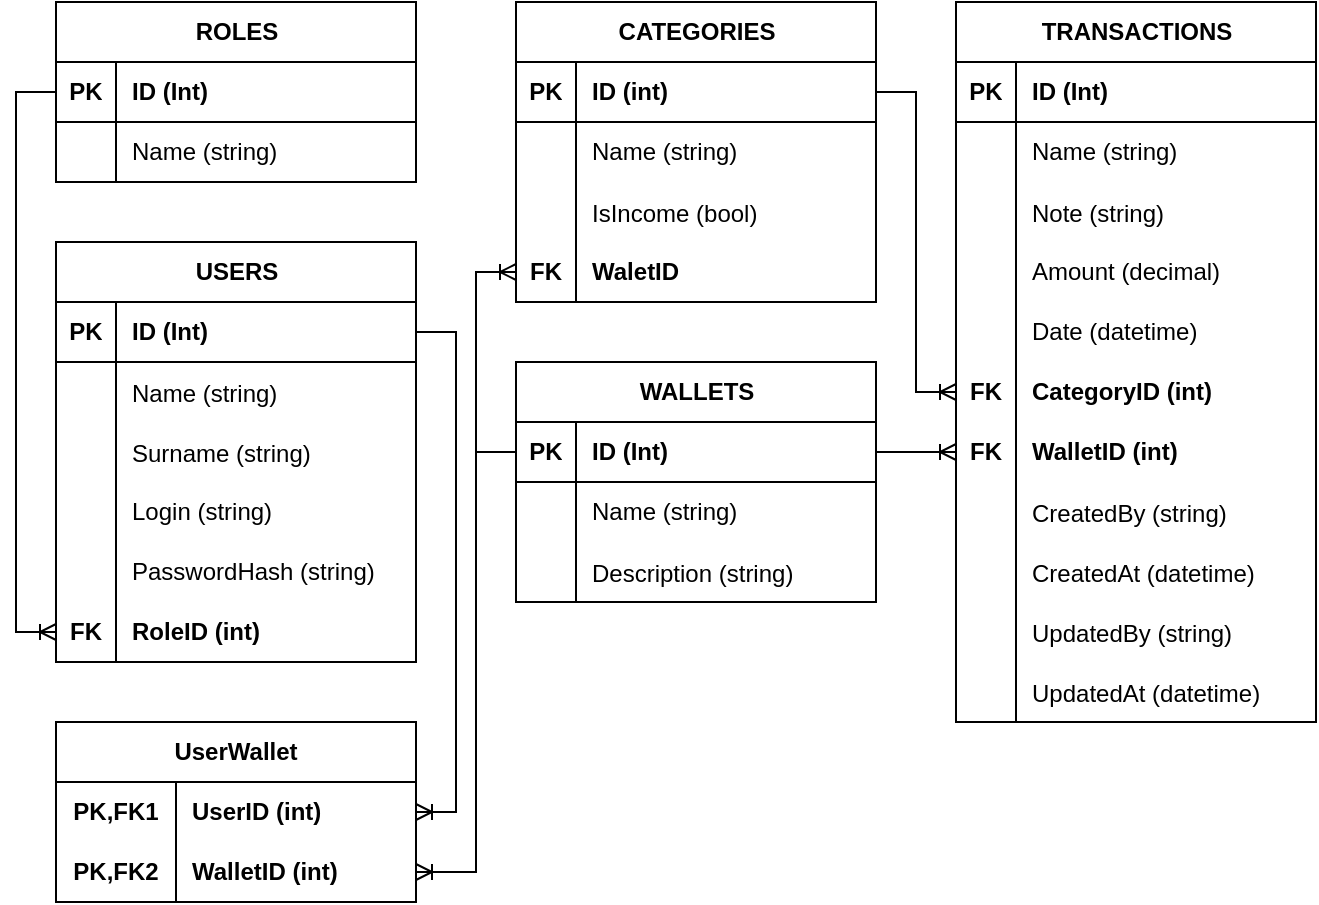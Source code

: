 <mxfile version="21.6.5">
  <diagram name="Страница 1" id="wJoDFknm9stgG7g6PQNY">
    <mxGraphModel dx="922" dy="477" grid="1" gridSize="10" guides="1" tooltips="1" connect="1" arrows="1" fold="1" page="1" pageScale="1" pageWidth="827" pageHeight="1169" math="0" shadow="0">
      <root>
        <mxCell id="0" />
        <mxCell id="1" parent="0" />
        <mxCell id="I0mF14V5c2d22orhQE9h-18" value="ROLES" style="shape=table;startSize=30;container=1;collapsible=1;childLayout=tableLayout;fixedRows=1;rowLines=0;fontStyle=1;align=center;resizeLast=1;html=1;" vertex="1" parent="1">
          <mxGeometry x="120" y="150" width="180" height="90" as="geometry" />
        </mxCell>
        <mxCell id="I0mF14V5c2d22orhQE9h-19" value="" style="shape=tableRow;horizontal=0;startSize=0;swimlaneHead=0;swimlaneBody=0;fillColor=none;collapsible=0;dropTarget=0;points=[[0,0.5],[1,0.5]];portConstraint=eastwest;top=0;left=0;right=0;bottom=1;" vertex="1" parent="I0mF14V5c2d22orhQE9h-18">
          <mxGeometry y="30" width="180" height="30" as="geometry" />
        </mxCell>
        <mxCell id="I0mF14V5c2d22orhQE9h-20" value="PK" style="shape=partialRectangle;connectable=0;fillColor=none;top=0;left=0;bottom=0;right=0;fontStyle=1;overflow=hidden;whiteSpace=wrap;html=1;" vertex="1" parent="I0mF14V5c2d22orhQE9h-19">
          <mxGeometry width="30" height="30" as="geometry">
            <mxRectangle width="30" height="30" as="alternateBounds" />
          </mxGeometry>
        </mxCell>
        <mxCell id="I0mF14V5c2d22orhQE9h-21" value="ID (Int)" style="shape=partialRectangle;connectable=0;fillColor=none;top=0;left=0;bottom=0;right=0;align=left;spacingLeft=6;fontStyle=1;overflow=hidden;whiteSpace=wrap;html=1;noLabel=0;recursiveResize=1;expand=1;allowArrows=1;movable=1;resizable=1;pointerEvents=1;enumerate=0;strokeColor=default;strokeWidth=1;" vertex="1" parent="I0mF14V5c2d22orhQE9h-19">
          <mxGeometry x="30" width="150" height="30" as="geometry">
            <mxRectangle width="150" height="30" as="alternateBounds" />
          </mxGeometry>
        </mxCell>
        <mxCell id="I0mF14V5c2d22orhQE9h-22" value="" style="shape=tableRow;horizontal=0;startSize=0;swimlaneHead=0;swimlaneBody=0;fillColor=none;collapsible=0;dropTarget=0;points=[[0,0.5],[1,0.5]];portConstraint=eastwest;top=0;left=0;right=0;bottom=0;" vertex="1" parent="I0mF14V5c2d22orhQE9h-18">
          <mxGeometry y="60" width="180" height="30" as="geometry" />
        </mxCell>
        <mxCell id="I0mF14V5c2d22orhQE9h-23" value="" style="shape=partialRectangle;connectable=0;fillColor=none;top=0;left=0;bottom=0;right=0;editable=1;overflow=hidden;whiteSpace=wrap;html=1;" vertex="1" parent="I0mF14V5c2d22orhQE9h-22">
          <mxGeometry width="30" height="30" as="geometry">
            <mxRectangle width="30" height="30" as="alternateBounds" />
          </mxGeometry>
        </mxCell>
        <mxCell id="I0mF14V5c2d22orhQE9h-24" value="Name (string)" style="shape=partialRectangle;connectable=0;fillColor=none;top=0;left=0;bottom=0;right=0;align=left;spacingLeft=6;overflow=hidden;whiteSpace=wrap;html=1;noLabel=0;colspan=1;portConstraintRotation=0;" vertex="1" parent="I0mF14V5c2d22orhQE9h-22">
          <mxGeometry x="30" width="150" height="30" as="geometry">
            <mxRectangle width="150" height="30" as="alternateBounds" />
          </mxGeometry>
        </mxCell>
        <mxCell id="I0mF14V5c2d22orhQE9h-36" value="USERS" style="shape=table;startSize=30;container=1;collapsible=1;childLayout=tableLayout;fixedRows=1;rowLines=0;fontStyle=1;align=center;resizeLast=1;html=1;" vertex="1" parent="1">
          <mxGeometry x="120" y="270" width="180" height="210" as="geometry" />
        </mxCell>
        <mxCell id="I0mF14V5c2d22orhQE9h-37" value="" style="shape=tableRow;horizontal=0;startSize=0;swimlaneHead=0;swimlaneBody=0;fillColor=none;collapsible=0;dropTarget=0;points=[[0,0.5],[1,0.5]];portConstraint=eastwest;top=0;left=0;right=0;bottom=1;" vertex="1" parent="I0mF14V5c2d22orhQE9h-36">
          <mxGeometry y="30" width="180" height="30" as="geometry" />
        </mxCell>
        <mxCell id="I0mF14V5c2d22orhQE9h-38" value="PK" style="shape=partialRectangle;connectable=0;fillColor=none;top=0;left=0;bottom=0;right=0;fontStyle=1;overflow=hidden;whiteSpace=wrap;html=1;" vertex="1" parent="I0mF14V5c2d22orhQE9h-37">
          <mxGeometry width="30" height="30" as="geometry">
            <mxRectangle width="30" height="30" as="alternateBounds" />
          </mxGeometry>
        </mxCell>
        <mxCell id="I0mF14V5c2d22orhQE9h-39" value="ID (Int)" style="shape=partialRectangle;connectable=0;fillColor=none;top=0;left=0;bottom=0;right=0;align=left;spacingLeft=6;fontStyle=1;overflow=hidden;whiteSpace=wrap;html=1;noLabel=0;recursiveResize=1;expand=1;allowArrows=1;movable=1;resizable=1;pointerEvents=1;enumerate=0;strokeColor=default;strokeWidth=1;" vertex="1" parent="I0mF14V5c2d22orhQE9h-37">
          <mxGeometry x="30" width="150" height="30" as="geometry">
            <mxRectangle width="150" height="30" as="alternateBounds" />
          </mxGeometry>
        </mxCell>
        <mxCell id="I0mF14V5c2d22orhQE9h-133" value="" style="shape=tableRow;horizontal=0;startSize=0;swimlaneHead=0;swimlaneBody=0;fillColor=none;collapsible=0;dropTarget=0;points=[[0,0.5],[1,0.5]];portConstraint=eastwest;top=0;left=0;right=0;bottom=0;" vertex="1" parent="I0mF14V5c2d22orhQE9h-36">
          <mxGeometry y="60" width="180" height="30" as="geometry" />
        </mxCell>
        <mxCell id="I0mF14V5c2d22orhQE9h-134" value="" style="shape=partialRectangle;connectable=0;fillColor=none;top=0;left=0;bottom=0;right=0;editable=1;overflow=hidden;" vertex="1" parent="I0mF14V5c2d22orhQE9h-133">
          <mxGeometry width="30" height="30" as="geometry">
            <mxRectangle width="30" height="30" as="alternateBounds" />
          </mxGeometry>
        </mxCell>
        <mxCell id="I0mF14V5c2d22orhQE9h-135" value="Name (string)" style="shape=partialRectangle;connectable=0;fillColor=none;top=0;left=0;bottom=0;right=0;align=left;spacingLeft=6;overflow=hidden;" vertex="1" parent="I0mF14V5c2d22orhQE9h-133">
          <mxGeometry x="30" width="150" height="30" as="geometry">
            <mxRectangle width="150" height="30" as="alternateBounds" />
          </mxGeometry>
        </mxCell>
        <mxCell id="I0mF14V5c2d22orhQE9h-136" value="" style="shape=tableRow;horizontal=0;startSize=0;swimlaneHead=0;swimlaneBody=0;fillColor=none;collapsible=0;dropTarget=0;points=[[0,0.5],[1,0.5]];portConstraint=eastwest;top=0;left=0;right=0;bottom=0;" vertex="1" parent="I0mF14V5c2d22orhQE9h-36">
          <mxGeometry y="90" width="180" height="30" as="geometry" />
        </mxCell>
        <mxCell id="I0mF14V5c2d22orhQE9h-137" value="" style="shape=partialRectangle;connectable=0;fillColor=none;top=0;left=0;bottom=0;right=0;editable=1;overflow=hidden;" vertex="1" parent="I0mF14V5c2d22orhQE9h-136">
          <mxGeometry width="30" height="30" as="geometry">
            <mxRectangle width="30" height="30" as="alternateBounds" />
          </mxGeometry>
        </mxCell>
        <mxCell id="I0mF14V5c2d22orhQE9h-138" value="Surname (string)" style="shape=partialRectangle;connectable=0;fillColor=none;top=0;left=0;bottom=0;right=0;align=left;spacingLeft=6;overflow=hidden;" vertex="1" parent="I0mF14V5c2d22orhQE9h-136">
          <mxGeometry x="30" width="150" height="30" as="geometry">
            <mxRectangle width="150" height="30" as="alternateBounds" />
          </mxGeometry>
        </mxCell>
        <mxCell id="I0mF14V5c2d22orhQE9h-40" value="" style="shape=tableRow;horizontal=0;startSize=0;swimlaneHead=0;swimlaneBody=0;fillColor=none;collapsible=0;dropTarget=0;points=[[0,0.5],[1,0.5]];portConstraint=eastwest;top=0;left=0;right=0;bottom=0;" vertex="1" parent="I0mF14V5c2d22orhQE9h-36">
          <mxGeometry y="120" width="180" height="30" as="geometry" />
        </mxCell>
        <mxCell id="I0mF14V5c2d22orhQE9h-41" value="" style="shape=partialRectangle;connectable=0;fillColor=none;top=0;left=0;bottom=0;right=0;editable=1;overflow=hidden;whiteSpace=wrap;html=1;" vertex="1" parent="I0mF14V5c2d22orhQE9h-40">
          <mxGeometry width="30" height="30" as="geometry">
            <mxRectangle width="30" height="30" as="alternateBounds" />
          </mxGeometry>
        </mxCell>
        <mxCell id="I0mF14V5c2d22orhQE9h-42" value="Login&amp;nbsp;(string)" style="shape=partialRectangle;connectable=0;fillColor=none;top=0;left=0;bottom=0;right=0;align=left;spacingLeft=6;overflow=hidden;whiteSpace=wrap;html=1;noLabel=0;colspan=1;portConstraintRotation=0;" vertex="1" parent="I0mF14V5c2d22orhQE9h-40">
          <mxGeometry x="30" width="150" height="30" as="geometry">
            <mxRectangle width="150" height="30" as="alternateBounds" />
          </mxGeometry>
        </mxCell>
        <mxCell id="I0mF14V5c2d22orhQE9h-43" value="" style="shape=tableRow;horizontal=0;startSize=0;swimlaneHead=0;swimlaneBody=0;fillColor=none;collapsible=0;dropTarget=0;points=[[0,0.5],[1,0.5]];portConstraint=eastwest;top=0;left=0;right=0;bottom=0;" vertex="1" parent="I0mF14V5c2d22orhQE9h-36">
          <mxGeometry y="150" width="180" height="30" as="geometry" />
        </mxCell>
        <mxCell id="I0mF14V5c2d22orhQE9h-44" value="" style="shape=partialRectangle;connectable=0;fillColor=none;top=0;left=0;bottom=0;right=0;editable=1;overflow=hidden;whiteSpace=wrap;html=1;" vertex="1" parent="I0mF14V5c2d22orhQE9h-43">
          <mxGeometry width="30" height="30" as="geometry">
            <mxRectangle width="30" height="30" as="alternateBounds" />
          </mxGeometry>
        </mxCell>
        <mxCell id="I0mF14V5c2d22orhQE9h-45" value="PasswordHash (string)" style="shape=partialRectangle;connectable=0;fillColor=none;top=0;left=0;bottom=0;right=0;align=left;spacingLeft=6;overflow=hidden;whiteSpace=wrap;html=1;" vertex="1" parent="I0mF14V5c2d22orhQE9h-43">
          <mxGeometry x="30" width="150" height="30" as="geometry">
            <mxRectangle width="150" height="30" as="alternateBounds" />
          </mxGeometry>
        </mxCell>
        <mxCell id="I0mF14V5c2d22orhQE9h-55" value="" style="shape=tableRow;horizontal=0;startSize=0;swimlaneHead=0;swimlaneBody=0;fillColor=none;collapsible=0;dropTarget=0;points=[[0,0.5],[1,0.5]];portConstraint=eastwest;top=0;left=0;right=0;bottom=0;" vertex="1" parent="I0mF14V5c2d22orhQE9h-36">
          <mxGeometry y="180" width="180" height="30" as="geometry" />
        </mxCell>
        <mxCell id="I0mF14V5c2d22orhQE9h-56" value="FK" style="shape=partialRectangle;connectable=0;fillColor=none;top=0;left=0;bottom=0;right=0;fontStyle=1;overflow=hidden;whiteSpace=wrap;html=1;" vertex="1" parent="I0mF14V5c2d22orhQE9h-55">
          <mxGeometry width="30" height="30" as="geometry">
            <mxRectangle width="30" height="30" as="alternateBounds" />
          </mxGeometry>
        </mxCell>
        <mxCell id="I0mF14V5c2d22orhQE9h-57" value="RoleID (int)" style="shape=partialRectangle;connectable=0;fillColor=none;top=0;left=0;bottom=0;right=0;align=left;spacingLeft=6;fontStyle=1;overflow=hidden;whiteSpace=wrap;html=1;" vertex="1" parent="I0mF14V5c2d22orhQE9h-55">
          <mxGeometry x="30" width="150" height="30" as="geometry">
            <mxRectangle width="150" height="30" as="alternateBounds" />
          </mxGeometry>
        </mxCell>
        <mxCell id="I0mF14V5c2d22orhQE9h-63" style="edgeStyle=orthogonalEdgeStyle;rounded=0;orthogonalLoop=1;jettySize=auto;html=1;exitX=0;exitY=0.5;exitDx=0;exitDy=0;startArrow=none;startFill=0;endArrow=ERoneToMany;endFill=0;entryX=0;entryY=0.5;entryDx=0;entryDy=0;" edge="1" parent="1" source="I0mF14V5c2d22orhQE9h-19" target="I0mF14V5c2d22orhQE9h-55">
          <mxGeometry relative="1" as="geometry">
            <mxPoint x="300" y="485" as="targetPoint" />
            <Array as="points">
              <mxPoint x="100" y="195" />
              <mxPoint x="100" y="465" />
            </Array>
          </mxGeometry>
        </mxCell>
        <mxCell id="I0mF14V5c2d22orhQE9h-64" value="WALLETS" style="shape=table;startSize=30;container=1;collapsible=1;childLayout=tableLayout;fixedRows=1;rowLines=0;fontStyle=1;align=center;resizeLast=1;html=1;" vertex="1" parent="1">
          <mxGeometry x="350" y="330" width="180" height="120" as="geometry" />
        </mxCell>
        <mxCell id="I0mF14V5c2d22orhQE9h-65" value="" style="shape=tableRow;horizontal=0;startSize=0;swimlaneHead=0;swimlaneBody=0;fillColor=none;collapsible=0;dropTarget=0;points=[[0,0.5],[1,0.5]];portConstraint=eastwest;top=0;left=0;right=0;bottom=1;" vertex="1" parent="I0mF14V5c2d22orhQE9h-64">
          <mxGeometry y="30" width="180" height="30" as="geometry" />
        </mxCell>
        <mxCell id="I0mF14V5c2d22orhQE9h-66" value="PK" style="shape=partialRectangle;connectable=0;fillColor=none;top=0;left=0;bottom=0;right=0;fontStyle=1;overflow=hidden;whiteSpace=wrap;html=1;" vertex="1" parent="I0mF14V5c2d22orhQE9h-65">
          <mxGeometry width="30" height="30" as="geometry">
            <mxRectangle width="30" height="30" as="alternateBounds" />
          </mxGeometry>
        </mxCell>
        <mxCell id="I0mF14V5c2d22orhQE9h-67" value="ID (Int)" style="shape=partialRectangle;connectable=0;fillColor=none;top=0;left=0;bottom=0;right=0;align=left;spacingLeft=6;fontStyle=1;overflow=hidden;whiteSpace=wrap;html=1;noLabel=0;recursiveResize=1;expand=1;allowArrows=1;movable=1;resizable=1;pointerEvents=1;enumerate=0;strokeColor=default;strokeWidth=1;" vertex="1" parent="I0mF14V5c2d22orhQE9h-65">
          <mxGeometry x="30" width="150" height="30" as="geometry">
            <mxRectangle width="150" height="30" as="alternateBounds" />
          </mxGeometry>
        </mxCell>
        <mxCell id="I0mF14V5c2d22orhQE9h-68" value="" style="shape=tableRow;horizontal=0;startSize=0;swimlaneHead=0;swimlaneBody=0;fillColor=none;collapsible=0;dropTarget=0;points=[[0,0.5],[1,0.5]];portConstraint=eastwest;top=0;left=0;right=0;bottom=0;" vertex="1" parent="I0mF14V5c2d22orhQE9h-64">
          <mxGeometry y="60" width="180" height="30" as="geometry" />
        </mxCell>
        <mxCell id="I0mF14V5c2d22orhQE9h-69" value="" style="shape=partialRectangle;connectable=0;fillColor=none;top=0;left=0;bottom=0;right=0;editable=1;overflow=hidden;whiteSpace=wrap;html=1;" vertex="1" parent="I0mF14V5c2d22orhQE9h-68">
          <mxGeometry width="30" height="30" as="geometry">
            <mxRectangle width="30" height="30" as="alternateBounds" />
          </mxGeometry>
        </mxCell>
        <mxCell id="I0mF14V5c2d22orhQE9h-70" value="Name (string)" style="shape=partialRectangle;connectable=0;fillColor=none;top=0;left=0;bottom=0;right=0;align=left;spacingLeft=6;overflow=hidden;whiteSpace=wrap;html=1;noLabel=0;colspan=1;portConstraintRotation=0;" vertex="1" parent="I0mF14V5c2d22orhQE9h-68">
          <mxGeometry x="30" width="150" height="30" as="geometry">
            <mxRectangle width="150" height="30" as="alternateBounds" />
          </mxGeometry>
        </mxCell>
        <mxCell id="I0mF14V5c2d22orhQE9h-71" value="" style="shape=tableRow;horizontal=0;startSize=0;swimlaneHead=0;swimlaneBody=0;fillColor=none;collapsible=0;dropTarget=0;points=[[0,0.5],[1,0.5]];portConstraint=eastwest;top=0;left=0;right=0;bottom=0;" vertex="1" parent="I0mF14V5c2d22orhQE9h-64">
          <mxGeometry y="90" width="180" height="30" as="geometry" />
        </mxCell>
        <mxCell id="I0mF14V5c2d22orhQE9h-72" value="" style="shape=partialRectangle;connectable=0;fillColor=none;top=0;left=0;bottom=0;right=0;editable=1;overflow=hidden;" vertex="1" parent="I0mF14V5c2d22orhQE9h-71">
          <mxGeometry width="30" height="30" as="geometry">
            <mxRectangle width="30" height="30" as="alternateBounds" />
          </mxGeometry>
        </mxCell>
        <mxCell id="I0mF14V5c2d22orhQE9h-73" value="Description (string)" style="shape=partialRectangle;connectable=0;fillColor=none;top=0;left=0;bottom=0;right=0;align=left;spacingLeft=6;overflow=hidden;" vertex="1" parent="I0mF14V5c2d22orhQE9h-71">
          <mxGeometry x="30" width="150" height="30" as="geometry">
            <mxRectangle width="150" height="30" as="alternateBounds" />
          </mxGeometry>
        </mxCell>
        <mxCell id="I0mF14V5c2d22orhQE9h-77" value="" style="edgeStyle=orthogonalEdgeStyle;fontSize=12;html=1;endArrow=ERoneToMany;rounded=0;exitX=1;exitY=0.5;exitDx=0;exitDy=0;entryX=1;entryY=0.5;entryDx=0;entryDy=0;" edge="1" parent="1" source="I0mF14V5c2d22orhQE9h-37" target="I0mF14V5c2d22orhQE9h-152">
          <mxGeometry width="100" height="100" relative="1" as="geometry">
            <mxPoint x="290" y="410" as="sourcePoint" />
            <mxPoint x="390" y="310" as="targetPoint" />
            <Array as="points">
              <mxPoint x="320" y="315" />
              <mxPoint x="320" y="555" />
            </Array>
          </mxGeometry>
        </mxCell>
        <mxCell id="I0mF14V5c2d22orhQE9h-78" value="CATEGORIES" style="shape=table;startSize=30;container=1;collapsible=1;childLayout=tableLayout;fixedRows=1;rowLines=0;fontStyle=1;align=center;resizeLast=1;html=1;" vertex="1" parent="1">
          <mxGeometry x="350" y="150" width="180" height="150" as="geometry" />
        </mxCell>
        <mxCell id="I0mF14V5c2d22orhQE9h-79" value="" style="shape=tableRow;horizontal=0;startSize=0;swimlaneHead=0;swimlaneBody=0;fillColor=none;collapsible=0;dropTarget=0;points=[[0,0.5],[1,0.5]];portConstraint=eastwest;top=0;left=0;right=0;bottom=1;" vertex="1" parent="I0mF14V5c2d22orhQE9h-78">
          <mxGeometry y="30" width="180" height="30" as="geometry" />
        </mxCell>
        <mxCell id="I0mF14V5c2d22orhQE9h-80" value="PK" style="shape=partialRectangle;connectable=0;fillColor=none;top=0;left=0;bottom=0;right=0;fontStyle=1;overflow=hidden;whiteSpace=wrap;html=1;" vertex="1" parent="I0mF14V5c2d22orhQE9h-79">
          <mxGeometry width="30" height="30" as="geometry">
            <mxRectangle width="30" height="30" as="alternateBounds" />
          </mxGeometry>
        </mxCell>
        <mxCell id="I0mF14V5c2d22orhQE9h-81" value="ID (int)" style="shape=partialRectangle;connectable=0;fillColor=none;top=0;left=0;bottom=0;right=0;align=left;spacingLeft=6;fontStyle=1;overflow=hidden;whiteSpace=wrap;html=1;" vertex="1" parent="I0mF14V5c2d22orhQE9h-79">
          <mxGeometry x="30" width="150" height="30" as="geometry">
            <mxRectangle width="150" height="30" as="alternateBounds" />
          </mxGeometry>
        </mxCell>
        <mxCell id="I0mF14V5c2d22orhQE9h-82" value="" style="shape=tableRow;horizontal=0;startSize=0;swimlaneHead=0;swimlaneBody=0;fillColor=none;collapsible=0;dropTarget=0;points=[[0,0.5],[1,0.5]];portConstraint=eastwest;top=0;left=0;right=0;bottom=0;" vertex="1" parent="I0mF14V5c2d22orhQE9h-78">
          <mxGeometry y="60" width="180" height="30" as="geometry" />
        </mxCell>
        <mxCell id="I0mF14V5c2d22orhQE9h-83" value="" style="shape=partialRectangle;connectable=0;fillColor=none;top=0;left=0;bottom=0;right=0;editable=1;overflow=hidden;whiteSpace=wrap;html=1;" vertex="1" parent="I0mF14V5c2d22orhQE9h-82">
          <mxGeometry width="30" height="30" as="geometry">
            <mxRectangle width="30" height="30" as="alternateBounds" />
          </mxGeometry>
        </mxCell>
        <mxCell id="I0mF14V5c2d22orhQE9h-84" value="Name (string)" style="shape=partialRectangle;connectable=0;fillColor=none;top=0;left=0;bottom=0;right=0;align=left;spacingLeft=6;overflow=hidden;whiteSpace=wrap;html=1;" vertex="1" parent="I0mF14V5c2d22orhQE9h-82">
          <mxGeometry x="30" width="150" height="30" as="geometry">
            <mxRectangle width="150" height="30" as="alternateBounds" />
          </mxGeometry>
        </mxCell>
        <mxCell id="I0mF14V5c2d22orhQE9h-118" value="" style="shape=tableRow;horizontal=0;startSize=0;swimlaneHead=0;swimlaneBody=0;fillColor=none;collapsible=0;dropTarget=0;points=[[0,0.5],[1,0.5]];portConstraint=eastwest;top=0;left=0;right=0;bottom=0;" vertex="1" parent="I0mF14V5c2d22orhQE9h-78">
          <mxGeometry y="90" width="180" height="30" as="geometry" />
        </mxCell>
        <mxCell id="I0mF14V5c2d22orhQE9h-119" value="" style="shape=partialRectangle;connectable=0;fillColor=none;top=0;left=0;bottom=0;right=0;editable=1;overflow=hidden;" vertex="1" parent="I0mF14V5c2d22orhQE9h-118">
          <mxGeometry width="30" height="30" as="geometry">
            <mxRectangle width="30" height="30" as="alternateBounds" />
          </mxGeometry>
        </mxCell>
        <mxCell id="I0mF14V5c2d22orhQE9h-120" value="IsIncome (bool)" style="shape=partialRectangle;connectable=0;fillColor=none;top=0;left=0;bottom=0;right=0;align=left;spacingLeft=6;overflow=hidden;" vertex="1" parent="I0mF14V5c2d22orhQE9h-118">
          <mxGeometry x="30" width="150" height="30" as="geometry">
            <mxRectangle width="150" height="30" as="alternateBounds" />
          </mxGeometry>
        </mxCell>
        <mxCell id="I0mF14V5c2d22orhQE9h-94" value="" style="shape=tableRow;horizontal=0;startSize=0;swimlaneHead=0;swimlaneBody=0;fillColor=none;collapsible=0;dropTarget=0;points=[[0,0.5],[1,0.5]];portConstraint=eastwest;top=0;left=0;right=0;bottom=0;" vertex="1" parent="I0mF14V5c2d22orhQE9h-78">
          <mxGeometry y="120" width="180" height="30" as="geometry" />
        </mxCell>
        <mxCell id="I0mF14V5c2d22orhQE9h-95" value="FK" style="shape=partialRectangle;connectable=0;fillColor=none;top=0;left=0;bottom=0;right=0;fontStyle=1;overflow=hidden;whiteSpace=wrap;html=1;" vertex="1" parent="I0mF14V5c2d22orhQE9h-94">
          <mxGeometry width="30" height="30" as="geometry">
            <mxRectangle width="30" height="30" as="alternateBounds" />
          </mxGeometry>
        </mxCell>
        <mxCell id="I0mF14V5c2d22orhQE9h-96" value="WaletID" style="shape=partialRectangle;connectable=0;fillColor=none;top=0;left=0;bottom=0;right=0;align=left;spacingLeft=6;fontStyle=1;overflow=hidden;whiteSpace=wrap;html=1;" vertex="1" parent="I0mF14V5c2d22orhQE9h-94">
          <mxGeometry x="30" width="150" height="30" as="geometry">
            <mxRectangle width="150" height="30" as="alternateBounds" />
          </mxGeometry>
        </mxCell>
        <mxCell id="I0mF14V5c2d22orhQE9h-98" style="edgeStyle=orthogonalEdgeStyle;rounded=0;orthogonalLoop=1;jettySize=auto;html=1;exitX=0;exitY=0.5;exitDx=0;exitDy=0;entryX=0;entryY=0.5;entryDx=0;entryDy=0;endArrow=ERoneToMany;endFill=0;" edge="1" parent="1" source="I0mF14V5c2d22orhQE9h-65" target="I0mF14V5c2d22orhQE9h-94">
          <mxGeometry relative="1" as="geometry">
            <Array as="points">
              <mxPoint x="330" y="375" />
              <mxPoint x="330" y="285" />
            </Array>
          </mxGeometry>
        </mxCell>
        <mxCell id="I0mF14V5c2d22orhQE9h-99" value="TRANSACTIONS" style="shape=table;startSize=30;container=1;collapsible=1;childLayout=tableLayout;fixedRows=1;rowLines=0;fontStyle=1;align=center;resizeLast=1;html=1;" vertex="1" parent="1">
          <mxGeometry x="570" y="150" width="180" height="360" as="geometry" />
        </mxCell>
        <mxCell id="I0mF14V5c2d22orhQE9h-100" value="" style="shape=tableRow;horizontal=0;startSize=0;swimlaneHead=0;swimlaneBody=0;fillColor=none;collapsible=0;dropTarget=0;points=[[0,0.5],[1,0.5]];portConstraint=eastwest;top=0;left=0;right=0;bottom=1;" vertex="1" parent="I0mF14V5c2d22orhQE9h-99">
          <mxGeometry y="30" width="180" height="30" as="geometry" />
        </mxCell>
        <mxCell id="I0mF14V5c2d22orhQE9h-101" value="PK" style="shape=partialRectangle;connectable=0;fillColor=none;top=0;left=0;bottom=0;right=0;fontStyle=1;overflow=hidden;whiteSpace=wrap;html=1;" vertex="1" parent="I0mF14V5c2d22orhQE9h-100">
          <mxGeometry width="30" height="30" as="geometry">
            <mxRectangle width="30" height="30" as="alternateBounds" />
          </mxGeometry>
        </mxCell>
        <mxCell id="I0mF14V5c2d22orhQE9h-102" value="ID (Int)" style="shape=partialRectangle;connectable=0;fillColor=none;top=0;left=0;bottom=0;right=0;align=left;spacingLeft=6;fontStyle=1;overflow=hidden;whiteSpace=wrap;html=1;" vertex="1" parent="I0mF14V5c2d22orhQE9h-100">
          <mxGeometry x="30" width="150" height="30" as="geometry">
            <mxRectangle width="150" height="30" as="alternateBounds" />
          </mxGeometry>
        </mxCell>
        <mxCell id="I0mF14V5c2d22orhQE9h-103" value="" style="shape=tableRow;horizontal=0;startSize=0;swimlaneHead=0;swimlaneBody=0;fillColor=none;collapsible=0;dropTarget=0;points=[[0,0.5],[1,0.5]];portConstraint=eastwest;top=0;left=0;right=0;bottom=0;" vertex="1" parent="I0mF14V5c2d22orhQE9h-99">
          <mxGeometry y="60" width="180" height="30" as="geometry" />
        </mxCell>
        <mxCell id="I0mF14V5c2d22orhQE9h-104" value="" style="shape=partialRectangle;connectable=0;fillColor=none;top=0;left=0;bottom=0;right=0;editable=1;overflow=hidden;whiteSpace=wrap;html=1;" vertex="1" parent="I0mF14V5c2d22orhQE9h-103">
          <mxGeometry width="30" height="30" as="geometry">
            <mxRectangle width="30" height="30" as="alternateBounds" />
          </mxGeometry>
        </mxCell>
        <mxCell id="I0mF14V5c2d22orhQE9h-105" value="Name (string)" style="shape=partialRectangle;connectable=0;fillColor=none;top=0;left=0;bottom=0;right=0;align=left;spacingLeft=6;overflow=hidden;whiteSpace=wrap;html=1;" vertex="1" parent="I0mF14V5c2d22orhQE9h-103">
          <mxGeometry x="30" width="150" height="30" as="geometry">
            <mxRectangle width="150" height="30" as="alternateBounds" />
          </mxGeometry>
        </mxCell>
        <mxCell id="I0mF14V5c2d22orhQE9h-129" value="" style="shape=tableRow;horizontal=0;startSize=0;swimlaneHead=0;swimlaneBody=0;fillColor=none;collapsible=0;dropTarget=0;points=[[0,0.5],[1,0.5]];portConstraint=eastwest;top=0;left=0;right=0;bottom=0;" vertex="1" parent="I0mF14V5c2d22orhQE9h-99">
          <mxGeometry y="90" width="180" height="30" as="geometry" />
        </mxCell>
        <mxCell id="I0mF14V5c2d22orhQE9h-130" value="" style="shape=partialRectangle;connectable=0;fillColor=none;top=0;left=0;bottom=0;right=0;editable=1;overflow=hidden;" vertex="1" parent="I0mF14V5c2d22orhQE9h-129">
          <mxGeometry width="30" height="30" as="geometry">
            <mxRectangle width="30" height="30" as="alternateBounds" />
          </mxGeometry>
        </mxCell>
        <mxCell id="I0mF14V5c2d22orhQE9h-131" value="Note (string)" style="shape=partialRectangle;connectable=0;fillColor=none;top=0;left=0;bottom=0;right=0;align=left;spacingLeft=6;overflow=hidden;" vertex="1" parent="I0mF14V5c2d22orhQE9h-129">
          <mxGeometry x="30" width="150" height="30" as="geometry">
            <mxRectangle width="150" height="30" as="alternateBounds" />
          </mxGeometry>
        </mxCell>
        <mxCell id="I0mF14V5c2d22orhQE9h-106" value="" style="shape=tableRow;horizontal=0;startSize=0;swimlaneHead=0;swimlaneBody=0;fillColor=none;collapsible=0;dropTarget=0;points=[[0,0.5],[1,0.5]];portConstraint=eastwest;top=0;left=0;right=0;bottom=0;" vertex="1" parent="I0mF14V5c2d22orhQE9h-99">
          <mxGeometry y="120" width="180" height="30" as="geometry" />
        </mxCell>
        <mxCell id="I0mF14V5c2d22orhQE9h-107" value="" style="shape=partialRectangle;connectable=0;fillColor=none;top=0;left=0;bottom=0;right=0;editable=1;overflow=hidden;whiteSpace=wrap;html=1;" vertex="1" parent="I0mF14V5c2d22orhQE9h-106">
          <mxGeometry width="30" height="30" as="geometry">
            <mxRectangle width="30" height="30" as="alternateBounds" />
          </mxGeometry>
        </mxCell>
        <mxCell id="I0mF14V5c2d22orhQE9h-108" value="Amount (decimal)" style="shape=partialRectangle;connectable=0;fillColor=none;top=0;left=0;bottom=0;right=0;align=left;spacingLeft=6;overflow=hidden;whiteSpace=wrap;html=1;" vertex="1" parent="I0mF14V5c2d22orhQE9h-106">
          <mxGeometry x="30" width="150" height="30" as="geometry">
            <mxRectangle width="150" height="30" as="alternateBounds" />
          </mxGeometry>
        </mxCell>
        <mxCell id="I0mF14V5c2d22orhQE9h-109" value="" style="shape=tableRow;horizontal=0;startSize=0;swimlaneHead=0;swimlaneBody=0;fillColor=none;collapsible=0;dropTarget=0;points=[[0,0.5],[1,0.5]];portConstraint=eastwest;top=0;left=0;right=0;bottom=0;" vertex="1" parent="I0mF14V5c2d22orhQE9h-99">
          <mxGeometry y="150" width="180" height="30" as="geometry" />
        </mxCell>
        <mxCell id="I0mF14V5c2d22orhQE9h-110" value="" style="shape=partialRectangle;connectable=0;fillColor=none;top=0;left=0;bottom=0;right=0;editable=1;overflow=hidden;whiteSpace=wrap;html=1;" vertex="1" parent="I0mF14V5c2d22orhQE9h-109">
          <mxGeometry width="30" height="30" as="geometry">
            <mxRectangle width="30" height="30" as="alternateBounds" />
          </mxGeometry>
        </mxCell>
        <mxCell id="I0mF14V5c2d22orhQE9h-111" value="Date (datetime)" style="shape=partialRectangle;connectable=0;fillColor=none;top=0;left=0;bottom=0;right=0;align=left;spacingLeft=6;overflow=hidden;whiteSpace=wrap;html=1;" vertex="1" parent="I0mF14V5c2d22orhQE9h-109">
          <mxGeometry x="30" width="150" height="30" as="geometry">
            <mxRectangle width="150" height="30" as="alternateBounds" />
          </mxGeometry>
        </mxCell>
        <mxCell id="I0mF14V5c2d22orhQE9h-115" value="" style="shape=tableRow;horizontal=0;startSize=0;swimlaneHead=0;swimlaneBody=0;fillColor=none;collapsible=0;dropTarget=0;points=[[0,0.5],[1,0.5]];portConstraint=eastwest;top=0;left=0;right=0;bottom=0;" vertex="1" parent="I0mF14V5c2d22orhQE9h-99">
          <mxGeometry y="180" width="180" height="30" as="geometry" />
        </mxCell>
        <mxCell id="I0mF14V5c2d22orhQE9h-116" value="FK" style="shape=partialRectangle;connectable=0;fillColor=none;top=0;left=0;bottom=0;right=0;fontStyle=1;overflow=hidden;whiteSpace=wrap;html=1;" vertex="1" parent="I0mF14V5c2d22orhQE9h-115">
          <mxGeometry width="30" height="30" as="geometry">
            <mxRectangle width="30" height="30" as="alternateBounds" />
          </mxGeometry>
        </mxCell>
        <mxCell id="I0mF14V5c2d22orhQE9h-117" value="СategoryID (int)" style="shape=partialRectangle;connectable=0;fillColor=none;top=0;left=0;bottom=0;right=0;align=left;spacingLeft=6;fontStyle=1;overflow=hidden;whiteSpace=wrap;html=1;" vertex="1" parent="I0mF14V5c2d22orhQE9h-115">
          <mxGeometry x="30" width="150" height="30" as="geometry">
            <mxRectangle width="150" height="30" as="alternateBounds" />
          </mxGeometry>
        </mxCell>
        <mxCell id="I0mF14V5c2d22orhQE9h-112" value="" style="shape=tableRow;horizontal=0;startSize=0;swimlaneHead=0;swimlaneBody=0;fillColor=none;collapsible=0;dropTarget=0;points=[[0,0.5],[1,0.5]];portConstraint=eastwest;top=0;left=0;right=0;bottom=0;fontStyle=0" vertex="1" parent="I0mF14V5c2d22orhQE9h-99">
          <mxGeometry y="210" width="180" height="30" as="geometry" />
        </mxCell>
        <mxCell id="I0mF14V5c2d22orhQE9h-113" value="FK" style="shape=partialRectangle;connectable=0;fillColor=none;top=0;left=0;bottom=0;right=0;fontStyle=1;overflow=hidden;whiteSpace=wrap;html=1;" vertex="1" parent="I0mF14V5c2d22orhQE9h-112">
          <mxGeometry width="30" height="30" as="geometry">
            <mxRectangle width="30" height="30" as="alternateBounds" />
          </mxGeometry>
        </mxCell>
        <mxCell id="I0mF14V5c2d22orhQE9h-114" value="WalletID (int)" style="shape=partialRectangle;connectable=0;fillColor=none;top=0;left=0;bottom=0;right=0;align=left;spacingLeft=6;fontStyle=1;overflow=hidden;whiteSpace=wrap;html=1;" vertex="1" parent="I0mF14V5c2d22orhQE9h-112">
          <mxGeometry x="30" width="150" height="30" as="geometry">
            <mxRectangle width="150" height="30" as="alternateBounds" />
          </mxGeometry>
        </mxCell>
        <mxCell id="I0mF14V5c2d22orhQE9h-139" value="" style="shape=tableRow;horizontal=0;startSize=0;swimlaneHead=0;swimlaneBody=0;fillColor=none;collapsible=0;dropTarget=0;points=[[0,0.5],[1,0.5]];portConstraint=eastwest;top=0;left=0;right=0;bottom=0;" vertex="1" parent="I0mF14V5c2d22orhQE9h-99">
          <mxGeometry y="240" width="180" height="30" as="geometry" />
        </mxCell>
        <mxCell id="I0mF14V5c2d22orhQE9h-140" value="" style="shape=partialRectangle;connectable=0;fillColor=none;top=0;left=0;bottom=0;right=0;editable=1;overflow=hidden;" vertex="1" parent="I0mF14V5c2d22orhQE9h-139">
          <mxGeometry width="30" height="30" as="geometry">
            <mxRectangle width="30" height="30" as="alternateBounds" />
          </mxGeometry>
        </mxCell>
        <mxCell id="I0mF14V5c2d22orhQE9h-141" value="CreatedBy (string)" style="shape=partialRectangle;connectable=0;fillColor=none;top=0;left=0;bottom=0;right=0;align=left;spacingLeft=6;overflow=hidden;" vertex="1" parent="I0mF14V5c2d22orhQE9h-139">
          <mxGeometry x="30" width="150" height="30" as="geometry">
            <mxRectangle width="150" height="30" as="alternateBounds" />
          </mxGeometry>
        </mxCell>
        <mxCell id="I0mF14V5c2d22orhQE9h-142" value="" style="shape=tableRow;horizontal=0;startSize=0;swimlaneHead=0;swimlaneBody=0;fillColor=none;collapsible=0;dropTarget=0;points=[[0,0.5],[1,0.5]];portConstraint=eastwest;top=0;left=0;right=0;bottom=0;" vertex="1" parent="I0mF14V5c2d22orhQE9h-99">
          <mxGeometry y="270" width="180" height="30" as="geometry" />
        </mxCell>
        <mxCell id="I0mF14V5c2d22orhQE9h-143" value="" style="shape=partialRectangle;connectable=0;fillColor=none;top=0;left=0;bottom=0;right=0;editable=1;overflow=hidden;" vertex="1" parent="I0mF14V5c2d22orhQE9h-142">
          <mxGeometry width="30" height="30" as="geometry">
            <mxRectangle width="30" height="30" as="alternateBounds" />
          </mxGeometry>
        </mxCell>
        <mxCell id="I0mF14V5c2d22orhQE9h-144" value="CreatedAt (datetime)" style="shape=partialRectangle;connectable=0;fillColor=none;top=0;left=0;bottom=0;right=0;align=left;spacingLeft=6;overflow=hidden;" vertex="1" parent="I0mF14V5c2d22orhQE9h-142">
          <mxGeometry x="30" width="150" height="30" as="geometry">
            <mxRectangle width="150" height="30" as="alternateBounds" />
          </mxGeometry>
        </mxCell>
        <mxCell id="I0mF14V5c2d22orhQE9h-148" value="" style="shape=tableRow;horizontal=0;startSize=0;swimlaneHead=0;swimlaneBody=0;fillColor=none;collapsible=0;dropTarget=0;points=[[0,0.5],[1,0.5]];portConstraint=eastwest;top=0;left=0;right=0;bottom=0;" vertex="1" parent="I0mF14V5c2d22orhQE9h-99">
          <mxGeometry y="300" width="180" height="30" as="geometry" />
        </mxCell>
        <mxCell id="I0mF14V5c2d22orhQE9h-149" value="" style="shape=partialRectangle;connectable=0;fillColor=none;top=0;left=0;bottom=0;right=0;editable=1;overflow=hidden;" vertex="1" parent="I0mF14V5c2d22orhQE9h-148">
          <mxGeometry width="30" height="30" as="geometry">
            <mxRectangle width="30" height="30" as="alternateBounds" />
          </mxGeometry>
        </mxCell>
        <mxCell id="I0mF14V5c2d22orhQE9h-150" value="UpdatedBy (string)" style="shape=partialRectangle;connectable=0;fillColor=none;top=0;left=0;bottom=0;right=0;align=left;spacingLeft=6;overflow=hidden;" vertex="1" parent="I0mF14V5c2d22orhQE9h-148">
          <mxGeometry x="30" width="150" height="30" as="geometry">
            <mxRectangle width="150" height="30" as="alternateBounds" />
          </mxGeometry>
        </mxCell>
        <mxCell id="I0mF14V5c2d22orhQE9h-145" value="" style="shape=tableRow;horizontal=0;startSize=0;swimlaneHead=0;swimlaneBody=0;fillColor=none;collapsible=0;dropTarget=0;points=[[0,0.5],[1,0.5]];portConstraint=eastwest;top=0;left=0;right=0;bottom=0;" vertex="1" parent="I0mF14V5c2d22orhQE9h-99">
          <mxGeometry y="330" width="180" height="30" as="geometry" />
        </mxCell>
        <mxCell id="I0mF14V5c2d22orhQE9h-146" value="" style="shape=partialRectangle;connectable=0;fillColor=none;top=0;left=0;bottom=0;right=0;editable=1;overflow=hidden;" vertex="1" parent="I0mF14V5c2d22orhQE9h-145">
          <mxGeometry width="30" height="30" as="geometry">
            <mxRectangle width="30" height="30" as="alternateBounds" />
          </mxGeometry>
        </mxCell>
        <mxCell id="I0mF14V5c2d22orhQE9h-147" value="UpdatedAt (datetime)" style="shape=partialRectangle;connectable=0;fillColor=none;top=0;left=0;bottom=0;right=0;align=left;spacingLeft=6;overflow=hidden;" vertex="1" parent="I0mF14V5c2d22orhQE9h-145">
          <mxGeometry x="30" width="150" height="30" as="geometry">
            <mxRectangle width="150" height="30" as="alternateBounds" />
          </mxGeometry>
        </mxCell>
        <mxCell id="I0mF14V5c2d22orhQE9h-124" value="" style="edgeStyle=orthogonalEdgeStyle;fontSize=12;html=1;endArrow=ERoneToMany;rounded=0;exitX=1;exitY=0.5;exitDx=0;exitDy=0;entryX=0;entryY=0.5;entryDx=0;entryDy=0;" edge="1" parent="1" source="I0mF14V5c2d22orhQE9h-79" target="I0mF14V5c2d22orhQE9h-115">
          <mxGeometry width="100" height="100" relative="1" as="geometry">
            <mxPoint x="540" y="630" as="sourcePoint" />
            <mxPoint x="640" y="530" as="targetPoint" />
            <Array as="points">
              <mxPoint x="550" y="195" />
              <mxPoint x="550" y="345" />
            </Array>
          </mxGeometry>
        </mxCell>
        <mxCell id="I0mF14V5c2d22orhQE9h-125" value="" style="edgeStyle=orthogonalEdgeStyle;fontSize=12;html=1;endArrow=ERoneToMany;rounded=0;entryX=0;entryY=0.5;entryDx=0;entryDy=0;exitX=1;exitY=0.5;exitDx=0;exitDy=0;" edge="1" parent="1" source="I0mF14V5c2d22orhQE9h-65" target="I0mF14V5c2d22orhQE9h-112">
          <mxGeometry width="100" height="100" relative="1" as="geometry">
            <mxPoint x="570" y="570" as="sourcePoint" />
            <mxPoint x="670" y="470" as="targetPoint" />
            <Array as="points">
              <mxPoint x="540" y="375" />
              <mxPoint x="540" y="375" />
            </Array>
          </mxGeometry>
        </mxCell>
        <mxCell id="I0mF14V5c2d22orhQE9h-151" value="UserWallet" style="shape=table;startSize=30;container=1;collapsible=1;childLayout=tableLayout;fixedRows=1;rowLines=0;fontStyle=1;align=center;resizeLast=1;html=1;whiteSpace=wrap;" vertex="1" parent="1">
          <mxGeometry x="120" y="510" width="180" height="90" as="geometry" />
        </mxCell>
        <mxCell id="I0mF14V5c2d22orhQE9h-152" value="" style="shape=tableRow;horizontal=0;startSize=0;swimlaneHead=0;swimlaneBody=0;fillColor=none;collapsible=0;dropTarget=0;points=[[0,0.5],[1,0.5]];portConstraint=eastwest;top=0;left=0;right=0;bottom=0;html=1;" vertex="1" parent="I0mF14V5c2d22orhQE9h-151">
          <mxGeometry y="30" width="180" height="30" as="geometry" />
        </mxCell>
        <mxCell id="I0mF14V5c2d22orhQE9h-153" value="PK,FK1" style="shape=partialRectangle;connectable=0;fillColor=none;top=0;left=0;bottom=0;right=0;fontStyle=1;overflow=hidden;html=1;whiteSpace=wrap;" vertex="1" parent="I0mF14V5c2d22orhQE9h-152">
          <mxGeometry width="60" height="30" as="geometry">
            <mxRectangle width="60" height="30" as="alternateBounds" />
          </mxGeometry>
        </mxCell>
        <mxCell id="I0mF14V5c2d22orhQE9h-154" value="UserID (int)" style="shape=partialRectangle;connectable=0;fillColor=none;top=0;left=0;bottom=0;right=0;align=left;spacingLeft=6;fontStyle=1;overflow=hidden;html=1;whiteSpace=wrap;" vertex="1" parent="I0mF14V5c2d22orhQE9h-152">
          <mxGeometry x="60" width="120" height="30" as="geometry">
            <mxRectangle width="120" height="30" as="alternateBounds" />
          </mxGeometry>
        </mxCell>
        <mxCell id="I0mF14V5c2d22orhQE9h-155" value="" style="shape=tableRow;horizontal=0;startSize=0;swimlaneHead=0;swimlaneBody=0;fillColor=none;collapsible=0;dropTarget=0;points=[[0,0.5],[1,0.5]];portConstraint=eastwest;top=0;left=0;right=0;bottom=1;html=1;" vertex="1" parent="I0mF14V5c2d22orhQE9h-151">
          <mxGeometry y="60" width="180" height="30" as="geometry" />
        </mxCell>
        <mxCell id="I0mF14V5c2d22orhQE9h-156" value="PK,FK2" style="shape=partialRectangle;connectable=0;fillColor=none;top=0;left=0;bottom=0;right=0;fontStyle=1;overflow=hidden;html=1;whiteSpace=wrap;" vertex="1" parent="I0mF14V5c2d22orhQE9h-155">
          <mxGeometry width="60" height="30" as="geometry">
            <mxRectangle width="60" height="30" as="alternateBounds" />
          </mxGeometry>
        </mxCell>
        <mxCell id="I0mF14V5c2d22orhQE9h-157" value="WalletID (int)" style="shape=partialRectangle;connectable=0;fillColor=none;top=0;left=0;bottom=0;right=0;align=left;spacingLeft=6;fontStyle=1;overflow=hidden;html=1;whiteSpace=wrap;" vertex="1" parent="I0mF14V5c2d22orhQE9h-155">
          <mxGeometry x="60" width="120" height="30" as="geometry">
            <mxRectangle width="120" height="30" as="alternateBounds" />
          </mxGeometry>
        </mxCell>
        <mxCell id="I0mF14V5c2d22orhQE9h-164" value="" style="edgeStyle=orthogonalEdgeStyle;fontSize=12;html=1;endArrow=ERoneToMany;rounded=0;exitX=0;exitY=0.5;exitDx=0;exitDy=0;entryX=1;entryY=0.5;entryDx=0;entryDy=0;" edge="1" parent="1" source="I0mF14V5c2d22orhQE9h-65" target="I0mF14V5c2d22orhQE9h-155">
          <mxGeometry width="100" height="100" relative="1" as="geometry">
            <mxPoint x="350" y="520" as="sourcePoint" />
            <mxPoint x="450" y="420" as="targetPoint" />
            <Array as="points">
              <mxPoint x="330" y="375" />
              <mxPoint x="330" y="585" />
            </Array>
          </mxGeometry>
        </mxCell>
      </root>
    </mxGraphModel>
  </diagram>
</mxfile>
